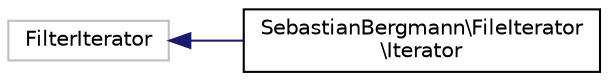 digraph "Graphical Class Hierarchy"
{
  edge [fontname="Helvetica",fontsize="10",labelfontname="Helvetica",labelfontsize="10"];
  node [fontname="Helvetica",fontsize="10",shape=record];
  rankdir="LR";
  Node1062 [label="FilterIterator",height=0.2,width=0.4,color="grey75", fillcolor="white", style="filled"];
  Node1062 -> Node0 [dir="back",color="midnightblue",fontsize="10",style="solid",fontname="Helvetica"];
  Node0 [label="SebastianBergmann\\FileIterator\l\\Iterator",height=0.2,width=0.4,color="black", fillcolor="white", style="filled",URL="$classSebastianBergmann_1_1FileIterator_1_1Iterator.html"];
}
